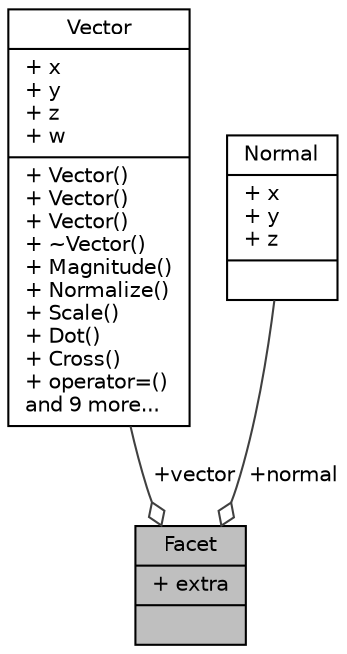 digraph "Facet"
{
  edge [fontname="Helvetica",fontsize="10",labelfontname="Helvetica",labelfontsize="10"];
  node [fontname="Helvetica",fontsize="10",shape=record];
  Node1 [label="{Facet\n|+ extra\l|}",height=0.2,width=0.4,color="black", fillcolor="grey75", style="filled" fontcolor="black"];
  Node2 -> Node1 [color="grey25",fontsize="10",style="solid",label=" +vector" ,arrowhead="odiamond",fontname="Helvetica"];
  Node2 [label="{Vector\n|+ x\l+ y\l+ z\l+ w\l|+ Vector()\l+ Vector()\l+ Vector()\l+ ~Vector()\l+ Magnitude()\l+ Normalize()\l+ Scale()\l+ Dot()\l+ Cross()\l+ operator=()\land 9 more...\l}",height=0.2,width=0.4,color="black", fillcolor="white", style="filled",URL="$class_vector.html"];
  Node3 -> Node1 [color="grey25",fontsize="10",style="solid",label=" +normal" ,arrowhead="odiamond",fontname="Helvetica"];
  Node3 [label="{Normal\n|+ x\l+ y\l+ z\l|}",height=0.2,width=0.4,color="black", fillcolor="white", style="filled",URL="$struct_normal.html"];
}
